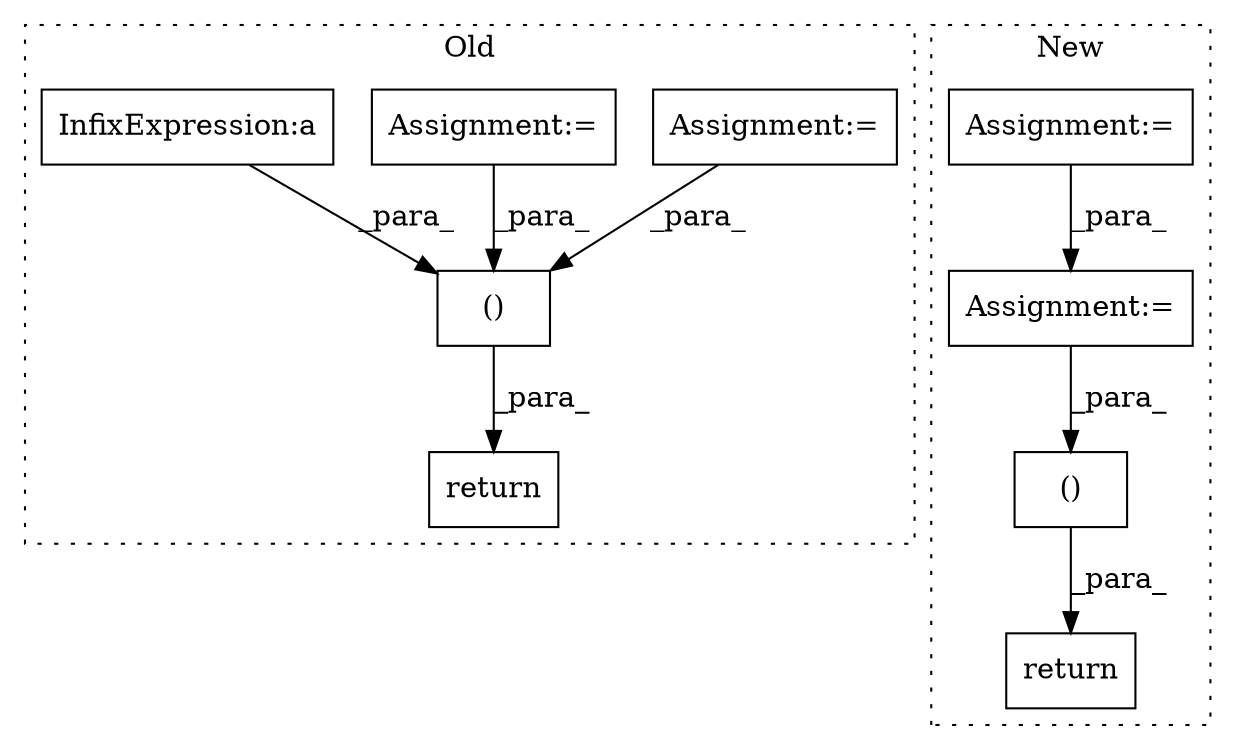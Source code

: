 digraph G {
subgraph cluster0 {
1 [label="()" a="106" s="1382" l="102" shape="box"];
3 [label="Assignment:=" a="7" s="1345" l="1" shape="box"];
4 [label="Assignment:=" a="7" s="1295" l="1" shape="box"];
6 [label="return" a="41" s="1370" l="12" shape="box"];
7 [label="InfixExpression:a" a="27" s="1172" l="3" shape="box"];
label = "Old";
style="dotted";
}
subgraph cluster1 {
2 [label="()" a="106" s="1213" l="98" shape="box"];
5 [label="return" a="41" s="1201" l="12" shape="box"];
8 [label="Assignment:=" a="7" s="847" l="1" shape="box"];
9 [label="Assignment:=" a="7" s="715" l="1" shape="box"];
label = "New";
style="dotted";
}
1 -> 6 [label="_para_"];
2 -> 5 [label="_para_"];
3 -> 1 [label="_para_"];
4 -> 1 [label="_para_"];
7 -> 1 [label="_para_"];
8 -> 2 [label="_para_"];
9 -> 8 [label="_para_"];
}